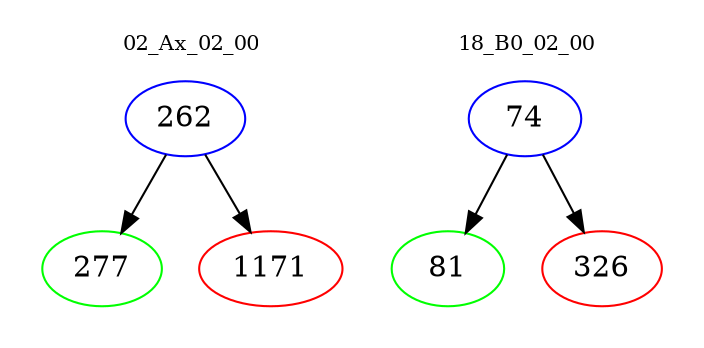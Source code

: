 digraph{
subgraph cluster_0 {
color = white
label = "02_Ax_02_00";
fontsize=10;
T0_262 [label="262", color="blue"]
T0_262 -> T0_277 [color="black"]
T0_277 [label="277", color="green"]
T0_262 -> T0_1171 [color="black"]
T0_1171 [label="1171", color="red"]
}
subgraph cluster_1 {
color = white
label = "18_B0_02_00";
fontsize=10;
T1_74 [label="74", color="blue"]
T1_74 -> T1_81 [color="black"]
T1_81 [label="81", color="green"]
T1_74 -> T1_326 [color="black"]
T1_326 [label="326", color="red"]
}
}
